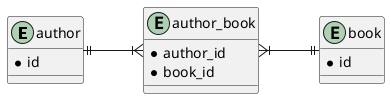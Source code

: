 @startuml
left to right direction

entity author {
  * id
}

entity author_book {
  * author_id
  * book_id
}

entity book {
  * id
}

author ||--|{ author_book
author_book }|--|| book

@enduml